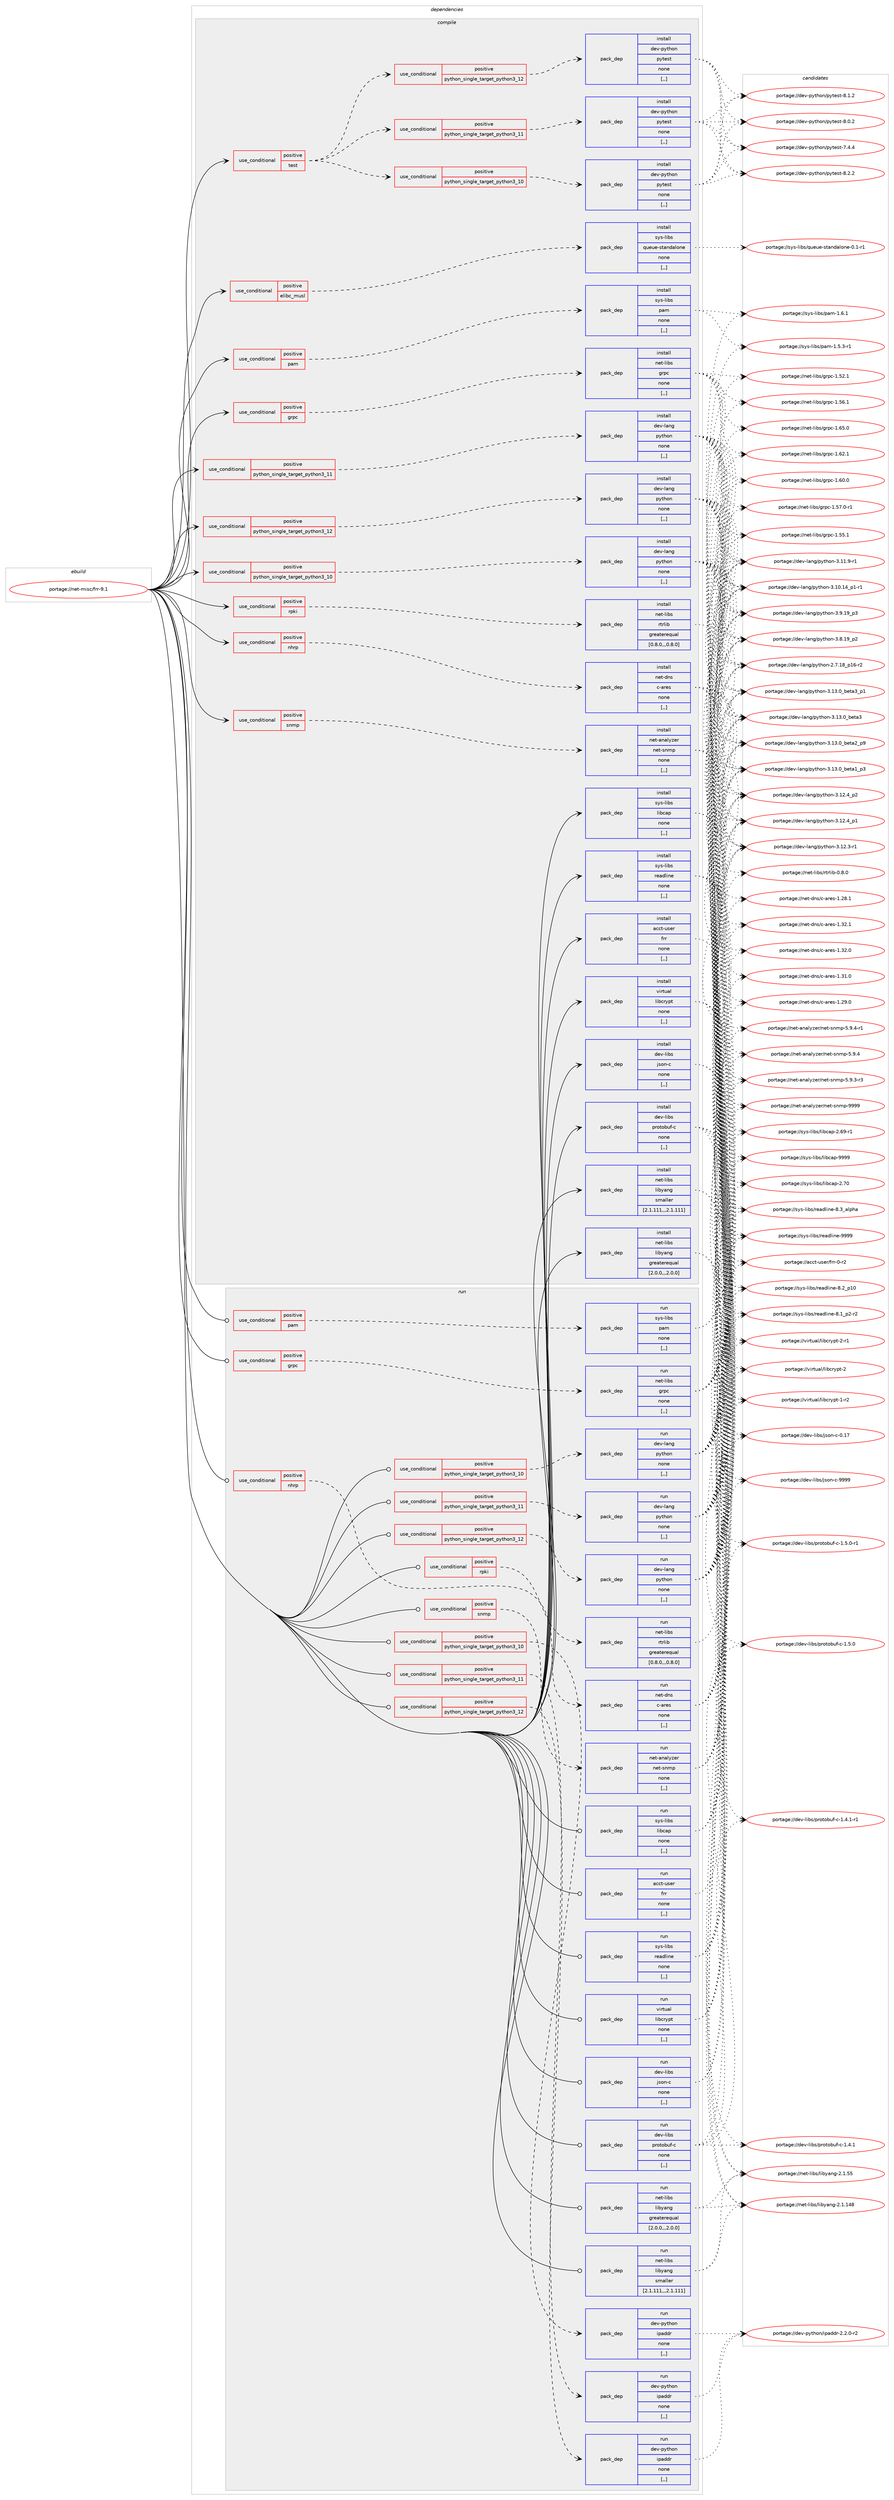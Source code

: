digraph prolog {

# *************
# Graph options
# *************

newrank=true;
concentrate=true;
compound=true;
graph [rankdir=LR,fontname=Helvetica,fontsize=10,ranksep=1.5];#, ranksep=2.5, nodesep=0.2];
edge  [arrowhead=vee];
node  [fontname=Helvetica,fontsize=10];

# **********
# The ebuild
# **********

subgraph cluster_leftcol {
color=gray;
rank=same;
label=<<i>ebuild</i>>;
id [label="portage://net-misc/frr-9.1", color=red, width=4, href="../net-misc/frr-9.1.svg"];
}

# ****************
# The dependencies
# ****************

subgraph cluster_midcol {
color=gray;
label=<<i>dependencies</i>>;
subgraph cluster_compile {
fillcolor="#eeeeee";
style=filled;
label=<<i>compile</i>>;
subgraph cond96896 {
dependency367719 [label=<<TABLE BORDER="0" CELLBORDER="1" CELLSPACING="0" CELLPADDING="4"><TR><TD ROWSPAN="3" CELLPADDING="10">use_conditional</TD></TR><TR><TD>positive</TD></TR><TR><TD>elibc_musl</TD></TR></TABLE>>, shape=none, color=red];
subgraph pack268158 {
dependency367720 [label=<<TABLE BORDER="0" CELLBORDER="1" CELLSPACING="0" CELLPADDING="4" WIDTH="220"><TR><TD ROWSPAN="6" CELLPADDING="30">pack_dep</TD></TR><TR><TD WIDTH="110">install</TD></TR><TR><TD>sys-libs</TD></TR><TR><TD>queue-standalone</TD></TR><TR><TD>none</TD></TR><TR><TD>[,,]</TD></TR></TABLE>>, shape=none, color=blue];
}
dependency367719:e -> dependency367720:w [weight=20,style="dashed",arrowhead="vee"];
}
id:e -> dependency367719:w [weight=20,style="solid",arrowhead="vee"];
subgraph cond96897 {
dependency367721 [label=<<TABLE BORDER="0" CELLBORDER="1" CELLSPACING="0" CELLPADDING="4"><TR><TD ROWSPAN="3" CELLPADDING="10">use_conditional</TD></TR><TR><TD>positive</TD></TR><TR><TD>grpc</TD></TR></TABLE>>, shape=none, color=red];
subgraph pack268159 {
dependency367722 [label=<<TABLE BORDER="0" CELLBORDER="1" CELLSPACING="0" CELLPADDING="4" WIDTH="220"><TR><TD ROWSPAN="6" CELLPADDING="30">pack_dep</TD></TR><TR><TD WIDTH="110">install</TD></TR><TR><TD>net-libs</TD></TR><TR><TD>grpc</TD></TR><TR><TD>none</TD></TR><TR><TD>[,,]</TD></TR></TABLE>>, shape=none, color=blue];
}
dependency367721:e -> dependency367722:w [weight=20,style="dashed",arrowhead="vee"];
}
id:e -> dependency367721:w [weight=20,style="solid",arrowhead="vee"];
subgraph cond96898 {
dependency367723 [label=<<TABLE BORDER="0" CELLBORDER="1" CELLSPACING="0" CELLPADDING="4"><TR><TD ROWSPAN="3" CELLPADDING="10">use_conditional</TD></TR><TR><TD>positive</TD></TR><TR><TD>nhrp</TD></TR></TABLE>>, shape=none, color=red];
subgraph pack268160 {
dependency367724 [label=<<TABLE BORDER="0" CELLBORDER="1" CELLSPACING="0" CELLPADDING="4" WIDTH="220"><TR><TD ROWSPAN="6" CELLPADDING="30">pack_dep</TD></TR><TR><TD WIDTH="110">install</TD></TR><TR><TD>net-dns</TD></TR><TR><TD>c-ares</TD></TR><TR><TD>none</TD></TR><TR><TD>[,,]</TD></TR></TABLE>>, shape=none, color=blue];
}
dependency367723:e -> dependency367724:w [weight=20,style="dashed",arrowhead="vee"];
}
id:e -> dependency367723:w [weight=20,style="solid",arrowhead="vee"];
subgraph cond96899 {
dependency367725 [label=<<TABLE BORDER="0" CELLBORDER="1" CELLSPACING="0" CELLPADDING="4"><TR><TD ROWSPAN="3" CELLPADDING="10">use_conditional</TD></TR><TR><TD>positive</TD></TR><TR><TD>pam</TD></TR></TABLE>>, shape=none, color=red];
subgraph pack268161 {
dependency367726 [label=<<TABLE BORDER="0" CELLBORDER="1" CELLSPACING="0" CELLPADDING="4" WIDTH="220"><TR><TD ROWSPAN="6" CELLPADDING="30">pack_dep</TD></TR><TR><TD WIDTH="110">install</TD></TR><TR><TD>sys-libs</TD></TR><TR><TD>pam</TD></TR><TR><TD>none</TD></TR><TR><TD>[,,]</TD></TR></TABLE>>, shape=none, color=blue];
}
dependency367725:e -> dependency367726:w [weight=20,style="dashed",arrowhead="vee"];
}
id:e -> dependency367725:w [weight=20,style="solid",arrowhead="vee"];
subgraph cond96900 {
dependency367727 [label=<<TABLE BORDER="0" CELLBORDER="1" CELLSPACING="0" CELLPADDING="4"><TR><TD ROWSPAN="3" CELLPADDING="10">use_conditional</TD></TR><TR><TD>positive</TD></TR><TR><TD>python_single_target_python3_10</TD></TR></TABLE>>, shape=none, color=red];
subgraph pack268162 {
dependency367728 [label=<<TABLE BORDER="0" CELLBORDER="1" CELLSPACING="0" CELLPADDING="4" WIDTH="220"><TR><TD ROWSPAN="6" CELLPADDING="30">pack_dep</TD></TR><TR><TD WIDTH="110">install</TD></TR><TR><TD>dev-lang</TD></TR><TR><TD>python</TD></TR><TR><TD>none</TD></TR><TR><TD>[,,]</TD></TR></TABLE>>, shape=none, color=blue];
}
dependency367727:e -> dependency367728:w [weight=20,style="dashed",arrowhead="vee"];
}
id:e -> dependency367727:w [weight=20,style="solid",arrowhead="vee"];
subgraph cond96901 {
dependency367729 [label=<<TABLE BORDER="0" CELLBORDER="1" CELLSPACING="0" CELLPADDING="4"><TR><TD ROWSPAN="3" CELLPADDING="10">use_conditional</TD></TR><TR><TD>positive</TD></TR><TR><TD>python_single_target_python3_11</TD></TR></TABLE>>, shape=none, color=red];
subgraph pack268163 {
dependency367730 [label=<<TABLE BORDER="0" CELLBORDER="1" CELLSPACING="0" CELLPADDING="4" WIDTH="220"><TR><TD ROWSPAN="6" CELLPADDING="30">pack_dep</TD></TR><TR><TD WIDTH="110">install</TD></TR><TR><TD>dev-lang</TD></TR><TR><TD>python</TD></TR><TR><TD>none</TD></TR><TR><TD>[,,]</TD></TR></TABLE>>, shape=none, color=blue];
}
dependency367729:e -> dependency367730:w [weight=20,style="dashed",arrowhead="vee"];
}
id:e -> dependency367729:w [weight=20,style="solid",arrowhead="vee"];
subgraph cond96902 {
dependency367731 [label=<<TABLE BORDER="0" CELLBORDER="1" CELLSPACING="0" CELLPADDING="4"><TR><TD ROWSPAN="3" CELLPADDING="10">use_conditional</TD></TR><TR><TD>positive</TD></TR><TR><TD>python_single_target_python3_12</TD></TR></TABLE>>, shape=none, color=red];
subgraph pack268164 {
dependency367732 [label=<<TABLE BORDER="0" CELLBORDER="1" CELLSPACING="0" CELLPADDING="4" WIDTH="220"><TR><TD ROWSPAN="6" CELLPADDING="30">pack_dep</TD></TR><TR><TD WIDTH="110">install</TD></TR><TR><TD>dev-lang</TD></TR><TR><TD>python</TD></TR><TR><TD>none</TD></TR><TR><TD>[,,]</TD></TR></TABLE>>, shape=none, color=blue];
}
dependency367731:e -> dependency367732:w [weight=20,style="dashed",arrowhead="vee"];
}
id:e -> dependency367731:w [weight=20,style="solid",arrowhead="vee"];
subgraph cond96903 {
dependency367733 [label=<<TABLE BORDER="0" CELLBORDER="1" CELLSPACING="0" CELLPADDING="4"><TR><TD ROWSPAN="3" CELLPADDING="10">use_conditional</TD></TR><TR><TD>positive</TD></TR><TR><TD>rpki</TD></TR></TABLE>>, shape=none, color=red];
subgraph pack268165 {
dependency367734 [label=<<TABLE BORDER="0" CELLBORDER="1" CELLSPACING="0" CELLPADDING="4" WIDTH="220"><TR><TD ROWSPAN="6" CELLPADDING="30">pack_dep</TD></TR><TR><TD WIDTH="110">install</TD></TR><TR><TD>net-libs</TD></TR><TR><TD>rtrlib</TD></TR><TR><TD>greaterequal</TD></TR><TR><TD>[0.8.0,,,0.8.0]</TD></TR></TABLE>>, shape=none, color=blue];
}
dependency367733:e -> dependency367734:w [weight=20,style="dashed",arrowhead="vee"];
}
id:e -> dependency367733:w [weight=20,style="solid",arrowhead="vee"];
subgraph cond96904 {
dependency367735 [label=<<TABLE BORDER="0" CELLBORDER="1" CELLSPACING="0" CELLPADDING="4"><TR><TD ROWSPAN="3" CELLPADDING="10">use_conditional</TD></TR><TR><TD>positive</TD></TR><TR><TD>snmp</TD></TR></TABLE>>, shape=none, color=red];
subgraph pack268166 {
dependency367736 [label=<<TABLE BORDER="0" CELLBORDER="1" CELLSPACING="0" CELLPADDING="4" WIDTH="220"><TR><TD ROWSPAN="6" CELLPADDING="30">pack_dep</TD></TR><TR><TD WIDTH="110">install</TD></TR><TR><TD>net-analyzer</TD></TR><TR><TD>net-snmp</TD></TR><TR><TD>none</TD></TR><TR><TD>[,,]</TD></TR></TABLE>>, shape=none, color=blue];
}
dependency367735:e -> dependency367736:w [weight=20,style="dashed",arrowhead="vee"];
}
id:e -> dependency367735:w [weight=20,style="solid",arrowhead="vee"];
subgraph cond96905 {
dependency367737 [label=<<TABLE BORDER="0" CELLBORDER="1" CELLSPACING="0" CELLPADDING="4"><TR><TD ROWSPAN="3" CELLPADDING="10">use_conditional</TD></TR><TR><TD>positive</TD></TR><TR><TD>test</TD></TR></TABLE>>, shape=none, color=red];
subgraph cond96906 {
dependency367738 [label=<<TABLE BORDER="0" CELLBORDER="1" CELLSPACING="0" CELLPADDING="4"><TR><TD ROWSPAN="3" CELLPADDING="10">use_conditional</TD></TR><TR><TD>positive</TD></TR><TR><TD>python_single_target_python3_10</TD></TR></TABLE>>, shape=none, color=red];
subgraph pack268167 {
dependency367739 [label=<<TABLE BORDER="0" CELLBORDER="1" CELLSPACING="0" CELLPADDING="4" WIDTH="220"><TR><TD ROWSPAN="6" CELLPADDING="30">pack_dep</TD></TR><TR><TD WIDTH="110">install</TD></TR><TR><TD>dev-python</TD></TR><TR><TD>pytest</TD></TR><TR><TD>none</TD></TR><TR><TD>[,,]</TD></TR></TABLE>>, shape=none, color=blue];
}
dependency367738:e -> dependency367739:w [weight=20,style="dashed",arrowhead="vee"];
}
dependency367737:e -> dependency367738:w [weight=20,style="dashed",arrowhead="vee"];
subgraph cond96907 {
dependency367740 [label=<<TABLE BORDER="0" CELLBORDER="1" CELLSPACING="0" CELLPADDING="4"><TR><TD ROWSPAN="3" CELLPADDING="10">use_conditional</TD></TR><TR><TD>positive</TD></TR><TR><TD>python_single_target_python3_11</TD></TR></TABLE>>, shape=none, color=red];
subgraph pack268168 {
dependency367741 [label=<<TABLE BORDER="0" CELLBORDER="1" CELLSPACING="0" CELLPADDING="4" WIDTH="220"><TR><TD ROWSPAN="6" CELLPADDING="30">pack_dep</TD></TR><TR><TD WIDTH="110">install</TD></TR><TR><TD>dev-python</TD></TR><TR><TD>pytest</TD></TR><TR><TD>none</TD></TR><TR><TD>[,,]</TD></TR></TABLE>>, shape=none, color=blue];
}
dependency367740:e -> dependency367741:w [weight=20,style="dashed",arrowhead="vee"];
}
dependency367737:e -> dependency367740:w [weight=20,style="dashed",arrowhead="vee"];
subgraph cond96908 {
dependency367742 [label=<<TABLE BORDER="0" CELLBORDER="1" CELLSPACING="0" CELLPADDING="4"><TR><TD ROWSPAN="3" CELLPADDING="10">use_conditional</TD></TR><TR><TD>positive</TD></TR><TR><TD>python_single_target_python3_12</TD></TR></TABLE>>, shape=none, color=red];
subgraph pack268169 {
dependency367743 [label=<<TABLE BORDER="0" CELLBORDER="1" CELLSPACING="0" CELLPADDING="4" WIDTH="220"><TR><TD ROWSPAN="6" CELLPADDING="30">pack_dep</TD></TR><TR><TD WIDTH="110">install</TD></TR><TR><TD>dev-python</TD></TR><TR><TD>pytest</TD></TR><TR><TD>none</TD></TR><TR><TD>[,,]</TD></TR></TABLE>>, shape=none, color=blue];
}
dependency367742:e -> dependency367743:w [weight=20,style="dashed",arrowhead="vee"];
}
dependency367737:e -> dependency367742:w [weight=20,style="dashed",arrowhead="vee"];
}
id:e -> dependency367737:w [weight=20,style="solid",arrowhead="vee"];
subgraph pack268170 {
dependency367744 [label=<<TABLE BORDER="0" CELLBORDER="1" CELLSPACING="0" CELLPADDING="4" WIDTH="220"><TR><TD ROWSPAN="6" CELLPADDING="30">pack_dep</TD></TR><TR><TD WIDTH="110">install</TD></TR><TR><TD>acct-user</TD></TR><TR><TD>frr</TD></TR><TR><TD>none</TD></TR><TR><TD>[,,]</TD></TR></TABLE>>, shape=none, color=blue];
}
id:e -> dependency367744:w [weight=20,style="solid",arrowhead="vee"];
subgraph pack268171 {
dependency367745 [label=<<TABLE BORDER="0" CELLBORDER="1" CELLSPACING="0" CELLPADDING="4" WIDTH="220"><TR><TD ROWSPAN="6" CELLPADDING="30">pack_dep</TD></TR><TR><TD WIDTH="110">install</TD></TR><TR><TD>dev-libs</TD></TR><TR><TD>json-c</TD></TR><TR><TD>none</TD></TR><TR><TD>[,,]</TD></TR></TABLE>>, shape=none, color=blue];
}
id:e -> dependency367745:w [weight=20,style="solid",arrowhead="vee"];
subgraph pack268172 {
dependency367746 [label=<<TABLE BORDER="0" CELLBORDER="1" CELLSPACING="0" CELLPADDING="4" WIDTH="220"><TR><TD ROWSPAN="6" CELLPADDING="30">pack_dep</TD></TR><TR><TD WIDTH="110">install</TD></TR><TR><TD>dev-libs</TD></TR><TR><TD>protobuf-c</TD></TR><TR><TD>none</TD></TR><TR><TD>[,,]</TD></TR></TABLE>>, shape=none, color=blue];
}
id:e -> dependency367746:w [weight=20,style="solid",arrowhead="vee"];
subgraph pack268173 {
dependency367747 [label=<<TABLE BORDER="0" CELLBORDER="1" CELLSPACING="0" CELLPADDING="4" WIDTH="220"><TR><TD ROWSPAN="6" CELLPADDING="30">pack_dep</TD></TR><TR><TD WIDTH="110">install</TD></TR><TR><TD>net-libs</TD></TR><TR><TD>libyang</TD></TR><TR><TD>greaterequal</TD></TR><TR><TD>[2.0.0,,,2.0.0]</TD></TR></TABLE>>, shape=none, color=blue];
}
id:e -> dependency367747:w [weight=20,style="solid",arrowhead="vee"];
subgraph pack268174 {
dependency367748 [label=<<TABLE BORDER="0" CELLBORDER="1" CELLSPACING="0" CELLPADDING="4" WIDTH="220"><TR><TD ROWSPAN="6" CELLPADDING="30">pack_dep</TD></TR><TR><TD WIDTH="110">install</TD></TR><TR><TD>net-libs</TD></TR><TR><TD>libyang</TD></TR><TR><TD>smaller</TD></TR><TR><TD>[2.1.111,,,2.1.111]</TD></TR></TABLE>>, shape=none, color=blue];
}
id:e -> dependency367748:w [weight=20,style="solid",arrowhead="vee"];
subgraph pack268175 {
dependency367749 [label=<<TABLE BORDER="0" CELLBORDER="1" CELLSPACING="0" CELLPADDING="4" WIDTH="220"><TR><TD ROWSPAN="6" CELLPADDING="30">pack_dep</TD></TR><TR><TD WIDTH="110">install</TD></TR><TR><TD>sys-libs</TD></TR><TR><TD>libcap</TD></TR><TR><TD>none</TD></TR><TR><TD>[,,]</TD></TR></TABLE>>, shape=none, color=blue];
}
id:e -> dependency367749:w [weight=20,style="solid",arrowhead="vee"];
subgraph pack268176 {
dependency367750 [label=<<TABLE BORDER="0" CELLBORDER="1" CELLSPACING="0" CELLPADDING="4" WIDTH="220"><TR><TD ROWSPAN="6" CELLPADDING="30">pack_dep</TD></TR><TR><TD WIDTH="110">install</TD></TR><TR><TD>sys-libs</TD></TR><TR><TD>readline</TD></TR><TR><TD>none</TD></TR><TR><TD>[,,]</TD></TR></TABLE>>, shape=none, color=blue];
}
id:e -> dependency367750:w [weight=20,style="solid",arrowhead="vee"];
subgraph pack268177 {
dependency367751 [label=<<TABLE BORDER="0" CELLBORDER="1" CELLSPACING="0" CELLPADDING="4" WIDTH="220"><TR><TD ROWSPAN="6" CELLPADDING="30">pack_dep</TD></TR><TR><TD WIDTH="110">install</TD></TR><TR><TD>virtual</TD></TR><TR><TD>libcrypt</TD></TR><TR><TD>none</TD></TR><TR><TD>[,,]</TD></TR></TABLE>>, shape=none, color=blue];
}
id:e -> dependency367751:w [weight=20,style="solid",arrowhead="vee"];
}
subgraph cluster_compileandrun {
fillcolor="#eeeeee";
style=filled;
label=<<i>compile and run</i>>;
}
subgraph cluster_run {
fillcolor="#eeeeee";
style=filled;
label=<<i>run</i>>;
subgraph cond96909 {
dependency367752 [label=<<TABLE BORDER="0" CELLBORDER="1" CELLSPACING="0" CELLPADDING="4"><TR><TD ROWSPAN="3" CELLPADDING="10">use_conditional</TD></TR><TR><TD>positive</TD></TR><TR><TD>grpc</TD></TR></TABLE>>, shape=none, color=red];
subgraph pack268178 {
dependency367753 [label=<<TABLE BORDER="0" CELLBORDER="1" CELLSPACING="0" CELLPADDING="4" WIDTH="220"><TR><TD ROWSPAN="6" CELLPADDING="30">pack_dep</TD></TR><TR><TD WIDTH="110">run</TD></TR><TR><TD>net-libs</TD></TR><TR><TD>grpc</TD></TR><TR><TD>none</TD></TR><TR><TD>[,,]</TD></TR></TABLE>>, shape=none, color=blue];
}
dependency367752:e -> dependency367753:w [weight=20,style="dashed",arrowhead="vee"];
}
id:e -> dependency367752:w [weight=20,style="solid",arrowhead="odot"];
subgraph cond96910 {
dependency367754 [label=<<TABLE BORDER="0" CELLBORDER="1" CELLSPACING="0" CELLPADDING="4"><TR><TD ROWSPAN="3" CELLPADDING="10">use_conditional</TD></TR><TR><TD>positive</TD></TR><TR><TD>nhrp</TD></TR></TABLE>>, shape=none, color=red];
subgraph pack268179 {
dependency367755 [label=<<TABLE BORDER="0" CELLBORDER="1" CELLSPACING="0" CELLPADDING="4" WIDTH="220"><TR><TD ROWSPAN="6" CELLPADDING="30">pack_dep</TD></TR><TR><TD WIDTH="110">run</TD></TR><TR><TD>net-dns</TD></TR><TR><TD>c-ares</TD></TR><TR><TD>none</TD></TR><TR><TD>[,,]</TD></TR></TABLE>>, shape=none, color=blue];
}
dependency367754:e -> dependency367755:w [weight=20,style="dashed",arrowhead="vee"];
}
id:e -> dependency367754:w [weight=20,style="solid",arrowhead="odot"];
subgraph cond96911 {
dependency367756 [label=<<TABLE BORDER="0" CELLBORDER="1" CELLSPACING="0" CELLPADDING="4"><TR><TD ROWSPAN="3" CELLPADDING="10">use_conditional</TD></TR><TR><TD>positive</TD></TR><TR><TD>pam</TD></TR></TABLE>>, shape=none, color=red];
subgraph pack268180 {
dependency367757 [label=<<TABLE BORDER="0" CELLBORDER="1" CELLSPACING="0" CELLPADDING="4" WIDTH="220"><TR><TD ROWSPAN="6" CELLPADDING="30">pack_dep</TD></TR><TR><TD WIDTH="110">run</TD></TR><TR><TD>sys-libs</TD></TR><TR><TD>pam</TD></TR><TR><TD>none</TD></TR><TR><TD>[,,]</TD></TR></TABLE>>, shape=none, color=blue];
}
dependency367756:e -> dependency367757:w [weight=20,style="dashed",arrowhead="vee"];
}
id:e -> dependency367756:w [weight=20,style="solid",arrowhead="odot"];
subgraph cond96912 {
dependency367758 [label=<<TABLE BORDER="0" CELLBORDER="1" CELLSPACING="0" CELLPADDING="4"><TR><TD ROWSPAN="3" CELLPADDING="10">use_conditional</TD></TR><TR><TD>positive</TD></TR><TR><TD>python_single_target_python3_10</TD></TR></TABLE>>, shape=none, color=red];
subgraph pack268181 {
dependency367759 [label=<<TABLE BORDER="0" CELLBORDER="1" CELLSPACING="0" CELLPADDING="4" WIDTH="220"><TR><TD ROWSPAN="6" CELLPADDING="30">pack_dep</TD></TR><TR><TD WIDTH="110">run</TD></TR><TR><TD>dev-lang</TD></TR><TR><TD>python</TD></TR><TR><TD>none</TD></TR><TR><TD>[,,]</TD></TR></TABLE>>, shape=none, color=blue];
}
dependency367758:e -> dependency367759:w [weight=20,style="dashed",arrowhead="vee"];
}
id:e -> dependency367758:w [weight=20,style="solid",arrowhead="odot"];
subgraph cond96913 {
dependency367760 [label=<<TABLE BORDER="0" CELLBORDER="1" CELLSPACING="0" CELLPADDING="4"><TR><TD ROWSPAN="3" CELLPADDING="10">use_conditional</TD></TR><TR><TD>positive</TD></TR><TR><TD>python_single_target_python3_10</TD></TR></TABLE>>, shape=none, color=red];
subgraph pack268182 {
dependency367761 [label=<<TABLE BORDER="0" CELLBORDER="1" CELLSPACING="0" CELLPADDING="4" WIDTH="220"><TR><TD ROWSPAN="6" CELLPADDING="30">pack_dep</TD></TR><TR><TD WIDTH="110">run</TD></TR><TR><TD>dev-python</TD></TR><TR><TD>ipaddr</TD></TR><TR><TD>none</TD></TR><TR><TD>[,,]</TD></TR></TABLE>>, shape=none, color=blue];
}
dependency367760:e -> dependency367761:w [weight=20,style="dashed",arrowhead="vee"];
}
id:e -> dependency367760:w [weight=20,style="solid",arrowhead="odot"];
subgraph cond96914 {
dependency367762 [label=<<TABLE BORDER="0" CELLBORDER="1" CELLSPACING="0" CELLPADDING="4"><TR><TD ROWSPAN="3" CELLPADDING="10">use_conditional</TD></TR><TR><TD>positive</TD></TR><TR><TD>python_single_target_python3_11</TD></TR></TABLE>>, shape=none, color=red];
subgraph pack268183 {
dependency367763 [label=<<TABLE BORDER="0" CELLBORDER="1" CELLSPACING="0" CELLPADDING="4" WIDTH="220"><TR><TD ROWSPAN="6" CELLPADDING="30">pack_dep</TD></TR><TR><TD WIDTH="110">run</TD></TR><TR><TD>dev-lang</TD></TR><TR><TD>python</TD></TR><TR><TD>none</TD></TR><TR><TD>[,,]</TD></TR></TABLE>>, shape=none, color=blue];
}
dependency367762:e -> dependency367763:w [weight=20,style="dashed",arrowhead="vee"];
}
id:e -> dependency367762:w [weight=20,style="solid",arrowhead="odot"];
subgraph cond96915 {
dependency367764 [label=<<TABLE BORDER="0" CELLBORDER="1" CELLSPACING="0" CELLPADDING="4"><TR><TD ROWSPAN="3" CELLPADDING="10">use_conditional</TD></TR><TR><TD>positive</TD></TR><TR><TD>python_single_target_python3_11</TD></TR></TABLE>>, shape=none, color=red];
subgraph pack268184 {
dependency367765 [label=<<TABLE BORDER="0" CELLBORDER="1" CELLSPACING="0" CELLPADDING="4" WIDTH="220"><TR><TD ROWSPAN="6" CELLPADDING="30">pack_dep</TD></TR><TR><TD WIDTH="110">run</TD></TR><TR><TD>dev-python</TD></TR><TR><TD>ipaddr</TD></TR><TR><TD>none</TD></TR><TR><TD>[,,]</TD></TR></TABLE>>, shape=none, color=blue];
}
dependency367764:e -> dependency367765:w [weight=20,style="dashed",arrowhead="vee"];
}
id:e -> dependency367764:w [weight=20,style="solid",arrowhead="odot"];
subgraph cond96916 {
dependency367766 [label=<<TABLE BORDER="0" CELLBORDER="1" CELLSPACING="0" CELLPADDING="4"><TR><TD ROWSPAN="3" CELLPADDING="10">use_conditional</TD></TR><TR><TD>positive</TD></TR><TR><TD>python_single_target_python3_12</TD></TR></TABLE>>, shape=none, color=red];
subgraph pack268185 {
dependency367767 [label=<<TABLE BORDER="0" CELLBORDER="1" CELLSPACING="0" CELLPADDING="4" WIDTH="220"><TR><TD ROWSPAN="6" CELLPADDING="30">pack_dep</TD></TR><TR><TD WIDTH="110">run</TD></TR><TR><TD>dev-lang</TD></TR><TR><TD>python</TD></TR><TR><TD>none</TD></TR><TR><TD>[,,]</TD></TR></TABLE>>, shape=none, color=blue];
}
dependency367766:e -> dependency367767:w [weight=20,style="dashed",arrowhead="vee"];
}
id:e -> dependency367766:w [weight=20,style="solid",arrowhead="odot"];
subgraph cond96917 {
dependency367768 [label=<<TABLE BORDER="0" CELLBORDER="1" CELLSPACING="0" CELLPADDING="4"><TR><TD ROWSPAN="3" CELLPADDING="10">use_conditional</TD></TR><TR><TD>positive</TD></TR><TR><TD>python_single_target_python3_12</TD></TR></TABLE>>, shape=none, color=red];
subgraph pack268186 {
dependency367769 [label=<<TABLE BORDER="0" CELLBORDER="1" CELLSPACING="0" CELLPADDING="4" WIDTH="220"><TR><TD ROWSPAN="6" CELLPADDING="30">pack_dep</TD></TR><TR><TD WIDTH="110">run</TD></TR><TR><TD>dev-python</TD></TR><TR><TD>ipaddr</TD></TR><TR><TD>none</TD></TR><TR><TD>[,,]</TD></TR></TABLE>>, shape=none, color=blue];
}
dependency367768:e -> dependency367769:w [weight=20,style="dashed",arrowhead="vee"];
}
id:e -> dependency367768:w [weight=20,style="solid",arrowhead="odot"];
subgraph cond96918 {
dependency367770 [label=<<TABLE BORDER="0" CELLBORDER="1" CELLSPACING="0" CELLPADDING="4"><TR><TD ROWSPAN="3" CELLPADDING="10">use_conditional</TD></TR><TR><TD>positive</TD></TR><TR><TD>rpki</TD></TR></TABLE>>, shape=none, color=red];
subgraph pack268187 {
dependency367771 [label=<<TABLE BORDER="0" CELLBORDER="1" CELLSPACING="0" CELLPADDING="4" WIDTH="220"><TR><TD ROWSPAN="6" CELLPADDING="30">pack_dep</TD></TR><TR><TD WIDTH="110">run</TD></TR><TR><TD>net-libs</TD></TR><TR><TD>rtrlib</TD></TR><TR><TD>greaterequal</TD></TR><TR><TD>[0.8.0,,,0.8.0]</TD></TR></TABLE>>, shape=none, color=blue];
}
dependency367770:e -> dependency367771:w [weight=20,style="dashed",arrowhead="vee"];
}
id:e -> dependency367770:w [weight=20,style="solid",arrowhead="odot"];
subgraph cond96919 {
dependency367772 [label=<<TABLE BORDER="0" CELLBORDER="1" CELLSPACING="0" CELLPADDING="4"><TR><TD ROWSPAN="3" CELLPADDING="10">use_conditional</TD></TR><TR><TD>positive</TD></TR><TR><TD>snmp</TD></TR></TABLE>>, shape=none, color=red];
subgraph pack268188 {
dependency367773 [label=<<TABLE BORDER="0" CELLBORDER="1" CELLSPACING="0" CELLPADDING="4" WIDTH="220"><TR><TD ROWSPAN="6" CELLPADDING="30">pack_dep</TD></TR><TR><TD WIDTH="110">run</TD></TR><TR><TD>net-analyzer</TD></TR><TR><TD>net-snmp</TD></TR><TR><TD>none</TD></TR><TR><TD>[,,]</TD></TR></TABLE>>, shape=none, color=blue];
}
dependency367772:e -> dependency367773:w [weight=20,style="dashed",arrowhead="vee"];
}
id:e -> dependency367772:w [weight=20,style="solid",arrowhead="odot"];
subgraph pack268189 {
dependency367774 [label=<<TABLE BORDER="0" CELLBORDER="1" CELLSPACING="0" CELLPADDING="4" WIDTH="220"><TR><TD ROWSPAN="6" CELLPADDING="30">pack_dep</TD></TR><TR><TD WIDTH="110">run</TD></TR><TR><TD>acct-user</TD></TR><TR><TD>frr</TD></TR><TR><TD>none</TD></TR><TR><TD>[,,]</TD></TR></TABLE>>, shape=none, color=blue];
}
id:e -> dependency367774:w [weight=20,style="solid",arrowhead="odot"];
subgraph pack268190 {
dependency367775 [label=<<TABLE BORDER="0" CELLBORDER="1" CELLSPACING="0" CELLPADDING="4" WIDTH="220"><TR><TD ROWSPAN="6" CELLPADDING="30">pack_dep</TD></TR><TR><TD WIDTH="110">run</TD></TR><TR><TD>dev-libs</TD></TR><TR><TD>json-c</TD></TR><TR><TD>none</TD></TR><TR><TD>[,,]</TD></TR></TABLE>>, shape=none, color=blue];
}
id:e -> dependency367775:w [weight=20,style="solid",arrowhead="odot"];
subgraph pack268191 {
dependency367776 [label=<<TABLE BORDER="0" CELLBORDER="1" CELLSPACING="0" CELLPADDING="4" WIDTH="220"><TR><TD ROWSPAN="6" CELLPADDING="30">pack_dep</TD></TR><TR><TD WIDTH="110">run</TD></TR><TR><TD>dev-libs</TD></TR><TR><TD>protobuf-c</TD></TR><TR><TD>none</TD></TR><TR><TD>[,,]</TD></TR></TABLE>>, shape=none, color=blue];
}
id:e -> dependency367776:w [weight=20,style="solid",arrowhead="odot"];
subgraph pack268192 {
dependency367777 [label=<<TABLE BORDER="0" CELLBORDER="1" CELLSPACING="0" CELLPADDING="4" WIDTH="220"><TR><TD ROWSPAN="6" CELLPADDING="30">pack_dep</TD></TR><TR><TD WIDTH="110">run</TD></TR><TR><TD>net-libs</TD></TR><TR><TD>libyang</TD></TR><TR><TD>greaterequal</TD></TR><TR><TD>[2.0.0,,,2.0.0]</TD></TR></TABLE>>, shape=none, color=blue];
}
id:e -> dependency367777:w [weight=20,style="solid",arrowhead="odot"];
subgraph pack268193 {
dependency367778 [label=<<TABLE BORDER="0" CELLBORDER="1" CELLSPACING="0" CELLPADDING="4" WIDTH="220"><TR><TD ROWSPAN="6" CELLPADDING="30">pack_dep</TD></TR><TR><TD WIDTH="110">run</TD></TR><TR><TD>net-libs</TD></TR><TR><TD>libyang</TD></TR><TR><TD>smaller</TD></TR><TR><TD>[2.1.111,,,2.1.111]</TD></TR></TABLE>>, shape=none, color=blue];
}
id:e -> dependency367778:w [weight=20,style="solid",arrowhead="odot"];
subgraph pack268194 {
dependency367779 [label=<<TABLE BORDER="0" CELLBORDER="1" CELLSPACING="0" CELLPADDING="4" WIDTH="220"><TR><TD ROWSPAN="6" CELLPADDING="30">pack_dep</TD></TR><TR><TD WIDTH="110">run</TD></TR><TR><TD>sys-libs</TD></TR><TR><TD>libcap</TD></TR><TR><TD>none</TD></TR><TR><TD>[,,]</TD></TR></TABLE>>, shape=none, color=blue];
}
id:e -> dependency367779:w [weight=20,style="solid",arrowhead="odot"];
subgraph pack268195 {
dependency367780 [label=<<TABLE BORDER="0" CELLBORDER="1" CELLSPACING="0" CELLPADDING="4" WIDTH="220"><TR><TD ROWSPAN="6" CELLPADDING="30">pack_dep</TD></TR><TR><TD WIDTH="110">run</TD></TR><TR><TD>sys-libs</TD></TR><TR><TD>readline</TD></TR><TR><TD>none</TD></TR><TR><TD>[,,]</TD></TR></TABLE>>, shape=none, color=blue];
}
id:e -> dependency367780:w [weight=20,style="solid",arrowhead="odot"];
subgraph pack268196 {
dependency367781 [label=<<TABLE BORDER="0" CELLBORDER="1" CELLSPACING="0" CELLPADDING="4" WIDTH="220"><TR><TD ROWSPAN="6" CELLPADDING="30">pack_dep</TD></TR><TR><TD WIDTH="110">run</TD></TR><TR><TD>virtual</TD></TR><TR><TD>libcrypt</TD></TR><TR><TD>none</TD></TR><TR><TD>[,,]</TD></TR></TABLE>>, shape=none, color=blue];
}
id:e -> dependency367781:w [weight=20,style="solid",arrowhead="odot"];
}
}

# **************
# The candidates
# **************

subgraph cluster_choices {
rank=same;
color=gray;
label=<<i>candidates</i>>;

subgraph choice268158 {
color=black;
nodesep=1;
choice115121115451081059811547113117101117101451151169711010097108111110101454846494511449 [label="portage://sys-libs/queue-standalone-0.1-r1", color=red, width=4,href="../sys-libs/queue-standalone-0.1-r1.svg"];
dependency367720:e -> choice115121115451081059811547113117101117101451151169711010097108111110101454846494511449:w [style=dotted,weight="100"];
}
subgraph choice268159 {
color=black;
nodesep=1;
choice1101011164510810598115471031141129945494654534648 [label="portage://net-libs/grpc-1.65.0", color=red, width=4,href="../net-libs/grpc-1.65.0.svg"];
choice1101011164510810598115471031141129945494654504649 [label="portage://net-libs/grpc-1.62.1", color=red, width=4,href="../net-libs/grpc-1.62.1.svg"];
choice1101011164510810598115471031141129945494654484648 [label="portage://net-libs/grpc-1.60.0", color=red, width=4,href="../net-libs/grpc-1.60.0.svg"];
choice11010111645108105981154710311411299454946535546484511449 [label="portage://net-libs/grpc-1.57.0-r1", color=red, width=4,href="../net-libs/grpc-1.57.0-r1.svg"];
choice1101011164510810598115471031141129945494653544649 [label="portage://net-libs/grpc-1.56.1", color=red, width=4,href="../net-libs/grpc-1.56.1.svg"];
choice1101011164510810598115471031141129945494653534649 [label="portage://net-libs/grpc-1.55.1", color=red, width=4,href="../net-libs/grpc-1.55.1.svg"];
choice1101011164510810598115471031141129945494653504649 [label="portage://net-libs/grpc-1.52.1", color=red, width=4,href="../net-libs/grpc-1.52.1.svg"];
dependency367722:e -> choice1101011164510810598115471031141129945494654534648:w [style=dotted,weight="100"];
dependency367722:e -> choice1101011164510810598115471031141129945494654504649:w [style=dotted,weight="100"];
dependency367722:e -> choice1101011164510810598115471031141129945494654484648:w [style=dotted,weight="100"];
dependency367722:e -> choice11010111645108105981154710311411299454946535546484511449:w [style=dotted,weight="100"];
dependency367722:e -> choice1101011164510810598115471031141129945494653544649:w [style=dotted,weight="100"];
dependency367722:e -> choice1101011164510810598115471031141129945494653534649:w [style=dotted,weight="100"];
dependency367722:e -> choice1101011164510810598115471031141129945494653504649:w [style=dotted,weight="100"];
}
subgraph choice268160 {
color=black;
nodesep=1;
choice110101116451001101154799459711410111545494651504649 [label="portage://net-dns/c-ares-1.32.1", color=red, width=4,href="../net-dns/c-ares-1.32.1.svg"];
choice110101116451001101154799459711410111545494651504648 [label="portage://net-dns/c-ares-1.32.0", color=red, width=4,href="../net-dns/c-ares-1.32.0.svg"];
choice110101116451001101154799459711410111545494651494648 [label="portage://net-dns/c-ares-1.31.0", color=red, width=4,href="../net-dns/c-ares-1.31.0.svg"];
choice110101116451001101154799459711410111545494650574648 [label="portage://net-dns/c-ares-1.29.0", color=red, width=4,href="../net-dns/c-ares-1.29.0.svg"];
choice110101116451001101154799459711410111545494650564649 [label="portage://net-dns/c-ares-1.28.1", color=red, width=4,href="../net-dns/c-ares-1.28.1.svg"];
dependency367724:e -> choice110101116451001101154799459711410111545494651504649:w [style=dotted,weight="100"];
dependency367724:e -> choice110101116451001101154799459711410111545494651504648:w [style=dotted,weight="100"];
dependency367724:e -> choice110101116451001101154799459711410111545494651494648:w [style=dotted,weight="100"];
dependency367724:e -> choice110101116451001101154799459711410111545494650574648:w [style=dotted,weight="100"];
dependency367724:e -> choice110101116451001101154799459711410111545494650564649:w [style=dotted,weight="100"];
}
subgraph choice268161 {
color=black;
nodesep=1;
choice11512111545108105981154711297109454946544649 [label="portage://sys-libs/pam-1.6.1", color=red, width=4,href="../sys-libs/pam-1.6.1.svg"];
choice115121115451081059811547112971094549465346514511449 [label="portage://sys-libs/pam-1.5.3-r1", color=red, width=4,href="../sys-libs/pam-1.5.3-r1.svg"];
dependency367726:e -> choice11512111545108105981154711297109454946544649:w [style=dotted,weight="100"];
dependency367726:e -> choice115121115451081059811547112971094549465346514511449:w [style=dotted,weight="100"];
}
subgraph choice268162 {
color=black;
nodesep=1;
choice10010111845108971101034711212111610411111045514649514648959810111697519511249 [label="portage://dev-lang/python-3.13.0_beta3_p1", color=red, width=4,href="../dev-lang/python-3.13.0_beta3_p1.svg"];
choice1001011184510897110103471121211161041111104551464951464895981011169751 [label="portage://dev-lang/python-3.13.0_beta3", color=red, width=4,href="../dev-lang/python-3.13.0_beta3.svg"];
choice10010111845108971101034711212111610411111045514649514648959810111697509511257 [label="portage://dev-lang/python-3.13.0_beta2_p9", color=red, width=4,href="../dev-lang/python-3.13.0_beta2_p9.svg"];
choice10010111845108971101034711212111610411111045514649514648959810111697499511251 [label="portage://dev-lang/python-3.13.0_beta1_p3", color=red, width=4,href="../dev-lang/python-3.13.0_beta1_p3.svg"];
choice100101118451089711010347112121116104111110455146495046529511250 [label="portage://dev-lang/python-3.12.4_p2", color=red, width=4,href="../dev-lang/python-3.12.4_p2.svg"];
choice100101118451089711010347112121116104111110455146495046529511249 [label="portage://dev-lang/python-3.12.4_p1", color=red, width=4,href="../dev-lang/python-3.12.4_p1.svg"];
choice100101118451089711010347112121116104111110455146495046514511449 [label="portage://dev-lang/python-3.12.3-r1", color=red, width=4,href="../dev-lang/python-3.12.3-r1.svg"];
choice100101118451089711010347112121116104111110455146494946574511449 [label="portage://dev-lang/python-3.11.9-r1", color=red, width=4,href="../dev-lang/python-3.11.9-r1.svg"];
choice100101118451089711010347112121116104111110455146494846495295112494511449 [label="portage://dev-lang/python-3.10.14_p1-r1", color=red, width=4,href="../dev-lang/python-3.10.14_p1-r1.svg"];
choice100101118451089711010347112121116104111110455146574649579511251 [label="portage://dev-lang/python-3.9.19_p3", color=red, width=4,href="../dev-lang/python-3.9.19_p3.svg"];
choice100101118451089711010347112121116104111110455146564649579511250 [label="portage://dev-lang/python-3.8.19_p2", color=red, width=4,href="../dev-lang/python-3.8.19_p2.svg"];
choice100101118451089711010347112121116104111110455046554649569511249544511450 [label="portage://dev-lang/python-2.7.18_p16-r2", color=red, width=4,href="../dev-lang/python-2.7.18_p16-r2.svg"];
dependency367728:e -> choice10010111845108971101034711212111610411111045514649514648959810111697519511249:w [style=dotted,weight="100"];
dependency367728:e -> choice1001011184510897110103471121211161041111104551464951464895981011169751:w [style=dotted,weight="100"];
dependency367728:e -> choice10010111845108971101034711212111610411111045514649514648959810111697509511257:w [style=dotted,weight="100"];
dependency367728:e -> choice10010111845108971101034711212111610411111045514649514648959810111697499511251:w [style=dotted,weight="100"];
dependency367728:e -> choice100101118451089711010347112121116104111110455146495046529511250:w [style=dotted,weight="100"];
dependency367728:e -> choice100101118451089711010347112121116104111110455146495046529511249:w [style=dotted,weight="100"];
dependency367728:e -> choice100101118451089711010347112121116104111110455146495046514511449:w [style=dotted,weight="100"];
dependency367728:e -> choice100101118451089711010347112121116104111110455146494946574511449:w [style=dotted,weight="100"];
dependency367728:e -> choice100101118451089711010347112121116104111110455146494846495295112494511449:w [style=dotted,weight="100"];
dependency367728:e -> choice100101118451089711010347112121116104111110455146574649579511251:w [style=dotted,weight="100"];
dependency367728:e -> choice100101118451089711010347112121116104111110455146564649579511250:w [style=dotted,weight="100"];
dependency367728:e -> choice100101118451089711010347112121116104111110455046554649569511249544511450:w [style=dotted,weight="100"];
}
subgraph choice268163 {
color=black;
nodesep=1;
choice10010111845108971101034711212111610411111045514649514648959810111697519511249 [label="portage://dev-lang/python-3.13.0_beta3_p1", color=red, width=4,href="../dev-lang/python-3.13.0_beta3_p1.svg"];
choice1001011184510897110103471121211161041111104551464951464895981011169751 [label="portage://dev-lang/python-3.13.0_beta3", color=red, width=4,href="../dev-lang/python-3.13.0_beta3.svg"];
choice10010111845108971101034711212111610411111045514649514648959810111697509511257 [label="portage://dev-lang/python-3.13.0_beta2_p9", color=red, width=4,href="../dev-lang/python-3.13.0_beta2_p9.svg"];
choice10010111845108971101034711212111610411111045514649514648959810111697499511251 [label="portage://dev-lang/python-3.13.0_beta1_p3", color=red, width=4,href="../dev-lang/python-3.13.0_beta1_p3.svg"];
choice100101118451089711010347112121116104111110455146495046529511250 [label="portage://dev-lang/python-3.12.4_p2", color=red, width=4,href="../dev-lang/python-3.12.4_p2.svg"];
choice100101118451089711010347112121116104111110455146495046529511249 [label="portage://dev-lang/python-3.12.4_p1", color=red, width=4,href="../dev-lang/python-3.12.4_p1.svg"];
choice100101118451089711010347112121116104111110455146495046514511449 [label="portage://dev-lang/python-3.12.3-r1", color=red, width=4,href="../dev-lang/python-3.12.3-r1.svg"];
choice100101118451089711010347112121116104111110455146494946574511449 [label="portage://dev-lang/python-3.11.9-r1", color=red, width=4,href="../dev-lang/python-3.11.9-r1.svg"];
choice100101118451089711010347112121116104111110455146494846495295112494511449 [label="portage://dev-lang/python-3.10.14_p1-r1", color=red, width=4,href="../dev-lang/python-3.10.14_p1-r1.svg"];
choice100101118451089711010347112121116104111110455146574649579511251 [label="portage://dev-lang/python-3.9.19_p3", color=red, width=4,href="../dev-lang/python-3.9.19_p3.svg"];
choice100101118451089711010347112121116104111110455146564649579511250 [label="portage://dev-lang/python-3.8.19_p2", color=red, width=4,href="../dev-lang/python-3.8.19_p2.svg"];
choice100101118451089711010347112121116104111110455046554649569511249544511450 [label="portage://dev-lang/python-2.7.18_p16-r2", color=red, width=4,href="../dev-lang/python-2.7.18_p16-r2.svg"];
dependency367730:e -> choice10010111845108971101034711212111610411111045514649514648959810111697519511249:w [style=dotted,weight="100"];
dependency367730:e -> choice1001011184510897110103471121211161041111104551464951464895981011169751:w [style=dotted,weight="100"];
dependency367730:e -> choice10010111845108971101034711212111610411111045514649514648959810111697509511257:w [style=dotted,weight="100"];
dependency367730:e -> choice10010111845108971101034711212111610411111045514649514648959810111697499511251:w [style=dotted,weight="100"];
dependency367730:e -> choice100101118451089711010347112121116104111110455146495046529511250:w [style=dotted,weight="100"];
dependency367730:e -> choice100101118451089711010347112121116104111110455146495046529511249:w [style=dotted,weight="100"];
dependency367730:e -> choice100101118451089711010347112121116104111110455146495046514511449:w [style=dotted,weight="100"];
dependency367730:e -> choice100101118451089711010347112121116104111110455146494946574511449:w [style=dotted,weight="100"];
dependency367730:e -> choice100101118451089711010347112121116104111110455146494846495295112494511449:w [style=dotted,weight="100"];
dependency367730:e -> choice100101118451089711010347112121116104111110455146574649579511251:w [style=dotted,weight="100"];
dependency367730:e -> choice100101118451089711010347112121116104111110455146564649579511250:w [style=dotted,weight="100"];
dependency367730:e -> choice100101118451089711010347112121116104111110455046554649569511249544511450:w [style=dotted,weight="100"];
}
subgraph choice268164 {
color=black;
nodesep=1;
choice10010111845108971101034711212111610411111045514649514648959810111697519511249 [label="portage://dev-lang/python-3.13.0_beta3_p1", color=red, width=4,href="../dev-lang/python-3.13.0_beta3_p1.svg"];
choice1001011184510897110103471121211161041111104551464951464895981011169751 [label="portage://dev-lang/python-3.13.0_beta3", color=red, width=4,href="../dev-lang/python-3.13.0_beta3.svg"];
choice10010111845108971101034711212111610411111045514649514648959810111697509511257 [label="portage://dev-lang/python-3.13.0_beta2_p9", color=red, width=4,href="../dev-lang/python-3.13.0_beta2_p9.svg"];
choice10010111845108971101034711212111610411111045514649514648959810111697499511251 [label="portage://dev-lang/python-3.13.0_beta1_p3", color=red, width=4,href="../dev-lang/python-3.13.0_beta1_p3.svg"];
choice100101118451089711010347112121116104111110455146495046529511250 [label="portage://dev-lang/python-3.12.4_p2", color=red, width=4,href="../dev-lang/python-3.12.4_p2.svg"];
choice100101118451089711010347112121116104111110455146495046529511249 [label="portage://dev-lang/python-3.12.4_p1", color=red, width=4,href="../dev-lang/python-3.12.4_p1.svg"];
choice100101118451089711010347112121116104111110455146495046514511449 [label="portage://dev-lang/python-3.12.3-r1", color=red, width=4,href="../dev-lang/python-3.12.3-r1.svg"];
choice100101118451089711010347112121116104111110455146494946574511449 [label="portage://dev-lang/python-3.11.9-r1", color=red, width=4,href="../dev-lang/python-3.11.9-r1.svg"];
choice100101118451089711010347112121116104111110455146494846495295112494511449 [label="portage://dev-lang/python-3.10.14_p1-r1", color=red, width=4,href="../dev-lang/python-3.10.14_p1-r1.svg"];
choice100101118451089711010347112121116104111110455146574649579511251 [label="portage://dev-lang/python-3.9.19_p3", color=red, width=4,href="../dev-lang/python-3.9.19_p3.svg"];
choice100101118451089711010347112121116104111110455146564649579511250 [label="portage://dev-lang/python-3.8.19_p2", color=red, width=4,href="../dev-lang/python-3.8.19_p2.svg"];
choice100101118451089711010347112121116104111110455046554649569511249544511450 [label="portage://dev-lang/python-2.7.18_p16-r2", color=red, width=4,href="../dev-lang/python-2.7.18_p16-r2.svg"];
dependency367732:e -> choice10010111845108971101034711212111610411111045514649514648959810111697519511249:w [style=dotted,weight="100"];
dependency367732:e -> choice1001011184510897110103471121211161041111104551464951464895981011169751:w [style=dotted,weight="100"];
dependency367732:e -> choice10010111845108971101034711212111610411111045514649514648959810111697509511257:w [style=dotted,weight="100"];
dependency367732:e -> choice10010111845108971101034711212111610411111045514649514648959810111697499511251:w [style=dotted,weight="100"];
dependency367732:e -> choice100101118451089711010347112121116104111110455146495046529511250:w [style=dotted,weight="100"];
dependency367732:e -> choice100101118451089711010347112121116104111110455146495046529511249:w [style=dotted,weight="100"];
dependency367732:e -> choice100101118451089711010347112121116104111110455146495046514511449:w [style=dotted,weight="100"];
dependency367732:e -> choice100101118451089711010347112121116104111110455146494946574511449:w [style=dotted,weight="100"];
dependency367732:e -> choice100101118451089711010347112121116104111110455146494846495295112494511449:w [style=dotted,weight="100"];
dependency367732:e -> choice100101118451089711010347112121116104111110455146574649579511251:w [style=dotted,weight="100"];
dependency367732:e -> choice100101118451089711010347112121116104111110455146564649579511250:w [style=dotted,weight="100"];
dependency367732:e -> choice100101118451089711010347112121116104111110455046554649569511249544511450:w [style=dotted,weight="100"];
}
subgraph choice268165 {
color=black;
nodesep=1;
choice11010111645108105981154711411611410810598454846564648 [label="portage://net-libs/rtrlib-0.8.0", color=red, width=4,href="../net-libs/rtrlib-0.8.0.svg"];
dependency367734:e -> choice11010111645108105981154711411611410810598454846564648:w [style=dotted,weight="100"];
}
subgraph choice268166 {
color=black;
nodesep=1;
choice11010111645971109710812112210111447110101116451151101091124557575757 [label="portage://net-analyzer/net-snmp-9999", color=red, width=4,href="../net-analyzer/net-snmp-9999.svg"];
choice11010111645971109710812112210111447110101116451151101091124553465746524511449 [label="portage://net-analyzer/net-snmp-5.9.4-r1", color=red, width=4,href="../net-analyzer/net-snmp-5.9.4-r1.svg"];
choice1101011164597110971081211221011144711010111645115110109112455346574652 [label="portage://net-analyzer/net-snmp-5.9.4", color=red, width=4,href="../net-analyzer/net-snmp-5.9.4.svg"];
choice11010111645971109710812112210111447110101116451151101091124553465746514511451 [label="portage://net-analyzer/net-snmp-5.9.3-r3", color=red, width=4,href="../net-analyzer/net-snmp-5.9.3-r3.svg"];
dependency367736:e -> choice11010111645971109710812112210111447110101116451151101091124557575757:w [style=dotted,weight="100"];
dependency367736:e -> choice11010111645971109710812112210111447110101116451151101091124553465746524511449:w [style=dotted,weight="100"];
dependency367736:e -> choice1101011164597110971081211221011144711010111645115110109112455346574652:w [style=dotted,weight="100"];
dependency367736:e -> choice11010111645971109710812112210111447110101116451151101091124553465746514511451:w [style=dotted,weight="100"];
}
subgraph choice268167 {
color=black;
nodesep=1;
choice1001011184511212111610411111047112121116101115116455646504650 [label="portage://dev-python/pytest-8.2.2", color=red, width=4,href="../dev-python/pytest-8.2.2.svg"];
choice1001011184511212111610411111047112121116101115116455646494650 [label="portage://dev-python/pytest-8.1.2", color=red, width=4,href="../dev-python/pytest-8.1.2.svg"];
choice1001011184511212111610411111047112121116101115116455646484650 [label="portage://dev-python/pytest-8.0.2", color=red, width=4,href="../dev-python/pytest-8.0.2.svg"];
choice1001011184511212111610411111047112121116101115116455546524652 [label="portage://dev-python/pytest-7.4.4", color=red, width=4,href="../dev-python/pytest-7.4.4.svg"];
dependency367739:e -> choice1001011184511212111610411111047112121116101115116455646504650:w [style=dotted,weight="100"];
dependency367739:e -> choice1001011184511212111610411111047112121116101115116455646494650:w [style=dotted,weight="100"];
dependency367739:e -> choice1001011184511212111610411111047112121116101115116455646484650:w [style=dotted,weight="100"];
dependency367739:e -> choice1001011184511212111610411111047112121116101115116455546524652:w [style=dotted,weight="100"];
}
subgraph choice268168 {
color=black;
nodesep=1;
choice1001011184511212111610411111047112121116101115116455646504650 [label="portage://dev-python/pytest-8.2.2", color=red, width=4,href="../dev-python/pytest-8.2.2.svg"];
choice1001011184511212111610411111047112121116101115116455646494650 [label="portage://dev-python/pytest-8.1.2", color=red, width=4,href="../dev-python/pytest-8.1.2.svg"];
choice1001011184511212111610411111047112121116101115116455646484650 [label="portage://dev-python/pytest-8.0.2", color=red, width=4,href="../dev-python/pytest-8.0.2.svg"];
choice1001011184511212111610411111047112121116101115116455546524652 [label="portage://dev-python/pytest-7.4.4", color=red, width=4,href="../dev-python/pytest-7.4.4.svg"];
dependency367741:e -> choice1001011184511212111610411111047112121116101115116455646504650:w [style=dotted,weight="100"];
dependency367741:e -> choice1001011184511212111610411111047112121116101115116455646494650:w [style=dotted,weight="100"];
dependency367741:e -> choice1001011184511212111610411111047112121116101115116455646484650:w [style=dotted,weight="100"];
dependency367741:e -> choice1001011184511212111610411111047112121116101115116455546524652:w [style=dotted,weight="100"];
}
subgraph choice268169 {
color=black;
nodesep=1;
choice1001011184511212111610411111047112121116101115116455646504650 [label="portage://dev-python/pytest-8.2.2", color=red, width=4,href="../dev-python/pytest-8.2.2.svg"];
choice1001011184511212111610411111047112121116101115116455646494650 [label="portage://dev-python/pytest-8.1.2", color=red, width=4,href="../dev-python/pytest-8.1.2.svg"];
choice1001011184511212111610411111047112121116101115116455646484650 [label="portage://dev-python/pytest-8.0.2", color=red, width=4,href="../dev-python/pytest-8.0.2.svg"];
choice1001011184511212111610411111047112121116101115116455546524652 [label="portage://dev-python/pytest-7.4.4", color=red, width=4,href="../dev-python/pytest-7.4.4.svg"];
dependency367743:e -> choice1001011184511212111610411111047112121116101115116455646504650:w [style=dotted,weight="100"];
dependency367743:e -> choice1001011184511212111610411111047112121116101115116455646494650:w [style=dotted,weight="100"];
dependency367743:e -> choice1001011184511212111610411111047112121116101115116455646484650:w [style=dotted,weight="100"];
dependency367743:e -> choice1001011184511212111610411111047112121116101115116455546524652:w [style=dotted,weight="100"];
}
subgraph choice268170 {
color=black;
nodesep=1;
choice979999116451171151011144710211411445484511450 [label="portage://acct-user/frr-0-r2", color=red, width=4,href="../acct-user/frr-0-r2.svg"];
dependency367744:e -> choice979999116451171151011144710211411445484511450:w [style=dotted,weight="100"];
}
subgraph choice268171 {
color=black;
nodesep=1;
choice10010111845108105981154710611511111045994557575757 [label="portage://dev-libs/json-c-9999", color=red, width=4,href="../dev-libs/json-c-9999.svg"];
choice10010111845108105981154710611511111045994548464955 [label="portage://dev-libs/json-c-0.17", color=red, width=4,href="../dev-libs/json-c-0.17.svg"];
dependency367745:e -> choice10010111845108105981154710611511111045994557575757:w [style=dotted,weight="100"];
dependency367745:e -> choice10010111845108105981154710611511111045994548464955:w [style=dotted,weight="100"];
}
subgraph choice268172 {
color=black;
nodesep=1;
choice1001011184510810598115471121141111161119811710245994549465346484511449 [label="portage://dev-libs/protobuf-c-1.5.0-r1", color=red, width=4,href="../dev-libs/protobuf-c-1.5.0-r1.svg"];
choice100101118451081059811547112114111116111981171024599454946534648 [label="portage://dev-libs/protobuf-c-1.5.0", color=red, width=4,href="../dev-libs/protobuf-c-1.5.0.svg"];
choice1001011184510810598115471121141111161119811710245994549465246494511449 [label="portage://dev-libs/protobuf-c-1.4.1-r1", color=red, width=4,href="../dev-libs/protobuf-c-1.4.1-r1.svg"];
choice100101118451081059811547112114111116111981171024599454946524649 [label="portage://dev-libs/protobuf-c-1.4.1", color=red, width=4,href="../dev-libs/protobuf-c-1.4.1.svg"];
dependency367746:e -> choice1001011184510810598115471121141111161119811710245994549465346484511449:w [style=dotted,weight="100"];
dependency367746:e -> choice100101118451081059811547112114111116111981171024599454946534648:w [style=dotted,weight="100"];
dependency367746:e -> choice1001011184510810598115471121141111161119811710245994549465246494511449:w [style=dotted,weight="100"];
dependency367746:e -> choice100101118451081059811547112114111116111981171024599454946524649:w [style=dotted,weight="100"];
}
subgraph choice268173 {
color=black;
nodesep=1;
choice11010111645108105981154710810598121971101034550464946495256 [label="portage://net-libs/libyang-2.1.148", color=red, width=4,href="../net-libs/libyang-2.1.148.svg"];
choice110101116451081059811547108105981219711010345504649465353 [label="portage://net-libs/libyang-2.1.55", color=red, width=4,href="../net-libs/libyang-2.1.55.svg"];
dependency367747:e -> choice11010111645108105981154710810598121971101034550464946495256:w [style=dotted,weight="100"];
dependency367747:e -> choice110101116451081059811547108105981219711010345504649465353:w [style=dotted,weight="100"];
}
subgraph choice268174 {
color=black;
nodesep=1;
choice11010111645108105981154710810598121971101034550464946495256 [label="portage://net-libs/libyang-2.1.148", color=red, width=4,href="../net-libs/libyang-2.1.148.svg"];
choice110101116451081059811547108105981219711010345504649465353 [label="portage://net-libs/libyang-2.1.55", color=red, width=4,href="../net-libs/libyang-2.1.55.svg"];
dependency367748:e -> choice11010111645108105981154710810598121971101034550464946495256:w [style=dotted,weight="100"];
dependency367748:e -> choice110101116451081059811547108105981219711010345504649465353:w [style=dotted,weight="100"];
}
subgraph choice268175 {
color=black;
nodesep=1;
choice1151211154510810598115471081059899971124557575757 [label="portage://sys-libs/libcap-9999", color=red, width=4,href="../sys-libs/libcap-9999.svg"];
choice1151211154510810598115471081059899971124550465548 [label="portage://sys-libs/libcap-2.70", color=red, width=4,href="../sys-libs/libcap-2.70.svg"];
choice11512111545108105981154710810598999711245504654574511449 [label="portage://sys-libs/libcap-2.69-r1", color=red, width=4,href="../sys-libs/libcap-2.69-r1.svg"];
dependency367749:e -> choice1151211154510810598115471081059899971124557575757:w [style=dotted,weight="100"];
dependency367749:e -> choice1151211154510810598115471081059899971124550465548:w [style=dotted,weight="100"];
dependency367749:e -> choice11512111545108105981154710810598999711245504654574511449:w [style=dotted,weight="100"];
}
subgraph choice268176 {
color=black;
nodesep=1;
choice115121115451081059811547114101971001081051101014557575757 [label="portage://sys-libs/readline-9999", color=red, width=4,href="../sys-libs/readline-9999.svg"];
choice1151211154510810598115471141019710010810511010145564651959710811210497 [label="portage://sys-libs/readline-8.3_alpha", color=red, width=4,href="../sys-libs/readline-8.3_alpha.svg"];
choice1151211154510810598115471141019710010810511010145564650951124948 [label="portage://sys-libs/readline-8.2_p10", color=red, width=4,href="../sys-libs/readline-8.2_p10.svg"];
choice115121115451081059811547114101971001081051101014556464995112504511450 [label="portage://sys-libs/readline-8.1_p2-r2", color=red, width=4,href="../sys-libs/readline-8.1_p2-r2.svg"];
dependency367750:e -> choice115121115451081059811547114101971001081051101014557575757:w [style=dotted,weight="100"];
dependency367750:e -> choice1151211154510810598115471141019710010810511010145564651959710811210497:w [style=dotted,weight="100"];
dependency367750:e -> choice1151211154510810598115471141019710010810511010145564650951124948:w [style=dotted,weight="100"];
dependency367750:e -> choice115121115451081059811547114101971001081051101014556464995112504511450:w [style=dotted,weight="100"];
}
subgraph choice268177 {
color=black;
nodesep=1;
choice1181051141161179710847108105989911412111211645504511449 [label="portage://virtual/libcrypt-2-r1", color=red, width=4,href="../virtual/libcrypt-2-r1.svg"];
choice118105114116117971084710810598991141211121164550 [label="portage://virtual/libcrypt-2", color=red, width=4,href="../virtual/libcrypt-2.svg"];
choice1181051141161179710847108105989911412111211645494511450 [label="portage://virtual/libcrypt-1-r2", color=red, width=4,href="../virtual/libcrypt-1-r2.svg"];
dependency367751:e -> choice1181051141161179710847108105989911412111211645504511449:w [style=dotted,weight="100"];
dependency367751:e -> choice118105114116117971084710810598991141211121164550:w [style=dotted,weight="100"];
dependency367751:e -> choice1181051141161179710847108105989911412111211645494511450:w [style=dotted,weight="100"];
}
subgraph choice268178 {
color=black;
nodesep=1;
choice1101011164510810598115471031141129945494654534648 [label="portage://net-libs/grpc-1.65.0", color=red, width=4,href="../net-libs/grpc-1.65.0.svg"];
choice1101011164510810598115471031141129945494654504649 [label="portage://net-libs/grpc-1.62.1", color=red, width=4,href="../net-libs/grpc-1.62.1.svg"];
choice1101011164510810598115471031141129945494654484648 [label="portage://net-libs/grpc-1.60.0", color=red, width=4,href="../net-libs/grpc-1.60.0.svg"];
choice11010111645108105981154710311411299454946535546484511449 [label="portage://net-libs/grpc-1.57.0-r1", color=red, width=4,href="../net-libs/grpc-1.57.0-r1.svg"];
choice1101011164510810598115471031141129945494653544649 [label="portage://net-libs/grpc-1.56.1", color=red, width=4,href="../net-libs/grpc-1.56.1.svg"];
choice1101011164510810598115471031141129945494653534649 [label="portage://net-libs/grpc-1.55.1", color=red, width=4,href="../net-libs/grpc-1.55.1.svg"];
choice1101011164510810598115471031141129945494653504649 [label="portage://net-libs/grpc-1.52.1", color=red, width=4,href="../net-libs/grpc-1.52.1.svg"];
dependency367753:e -> choice1101011164510810598115471031141129945494654534648:w [style=dotted,weight="100"];
dependency367753:e -> choice1101011164510810598115471031141129945494654504649:w [style=dotted,weight="100"];
dependency367753:e -> choice1101011164510810598115471031141129945494654484648:w [style=dotted,weight="100"];
dependency367753:e -> choice11010111645108105981154710311411299454946535546484511449:w [style=dotted,weight="100"];
dependency367753:e -> choice1101011164510810598115471031141129945494653544649:w [style=dotted,weight="100"];
dependency367753:e -> choice1101011164510810598115471031141129945494653534649:w [style=dotted,weight="100"];
dependency367753:e -> choice1101011164510810598115471031141129945494653504649:w [style=dotted,weight="100"];
}
subgraph choice268179 {
color=black;
nodesep=1;
choice110101116451001101154799459711410111545494651504649 [label="portage://net-dns/c-ares-1.32.1", color=red, width=4,href="../net-dns/c-ares-1.32.1.svg"];
choice110101116451001101154799459711410111545494651504648 [label="portage://net-dns/c-ares-1.32.0", color=red, width=4,href="../net-dns/c-ares-1.32.0.svg"];
choice110101116451001101154799459711410111545494651494648 [label="portage://net-dns/c-ares-1.31.0", color=red, width=4,href="../net-dns/c-ares-1.31.0.svg"];
choice110101116451001101154799459711410111545494650574648 [label="portage://net-dns/c-ares-1.29.0", color=red, width=4,href="../net-dns/c-ares-1.29.0.svg"];
choice110101116451001101154799459711410111545494650564649 [label="portage://net-dns/c-ares-1.28.1", color=red, width=4,href="../net-dns/c-ares-1.28.1.svg"];
dependency367755:e -> choice110101116451001101154799459711410111545494651504649:w [style=dotted,weight="100"];
dependency367755:e -> choice110101116451001101154799459711410111545494651504648:w [style=dotted,weight="100"];
dependency367755:e -> choice110101116451001101154799459711410111545494651494648:w [style=dotted,weight="100"];
dependency367755:e -> choice110101116451001101154799459711410111545494650574648:w [style=dotted,weight="100"];
dependency367755:e -> choice110101116451001101154799459711410111545494650564649:w [style=dotted,weight="100"];
}
subgraph choice268180 {
color=black;
nodesep=1;
choice11512111545108105981154711297109454946544649 [label="portage://sys-libs/pam-1.6.1", color=red, width=4,href="../sys-libs/pam-1.6.1.svg"];
choice115121115451081059811547112971094549465346514511449 [label="portage://sys-libs/pam-1.5.3-r1", color=red, width=4,href="../sys-libs/pam-1.5.3-r1.svg"];
dependency367757:e -> choice11512111545108105981154711297109454946544649:w [style=dotted,weight="100"];
dependency367757:e -> choice115121115451081059811547112971094549465346514511449:w [style=dotted,weight="100"];
}
subgraph choice268181 {
color=black;
nodesep=1;
choice10010111845108971101034711212111610411111045514649514648959810111697519511249 [label="portage://dev-lang/python-3.13.0_beta3_p1", color=red, width=4,href="../dev-lang/python-3.13.0_beta3_p1.svg"];
choice1001011184510897110103471121211161041111104551464951464895981011169751 [label="portage://dev-lang/python-3.13.0_beta3", color=red, width=4,href="../dev-lang/python-3.13.0_beta3.svg"];
choice10010111845108971101034711212111610411111045514649514648959810111697509511257 [label="portage://dev-lang/python-3.13.0_beta2_p9", color=red, width=4,href="../dev-lang/python-3.13.0_beta2_p9.svg"];
choice10010111845108971101034711212111610411111045514649514648959810111697499511251 [label="portage://dev-lang/python-3.13.0_beta1_p3", color=red, width=4,href="../dev-lang/python-3.13.0_beta1_p3.svg"];
choice100101118451089711010347112121116104111110455146495046529511250 [label="portage://dev-lang/python-3.12.4_p2", color=red, width=4,href="../dev-lang/python-3.12.4_p2.svg"];
choice100101118451089711010347112121116104111110455146495046529511249 [label="portage://dev-lang/python-3.12.4_p1", color=red, width=4,href="../dev-lang/python-3.12.4_p1.svg"];
choice100101118451089711010347112121116104111110455146495046514511449 [label="portage://dev-lang/python-3.12.3-r1", color=red, width=4,href="../dev-lang/python-3.12.3-r1.svg"];
choice100101118451089711010347112121116104111110455146494946574511449 [label="portage://dev-lang/python-3.11.9-r1", color=red, width=4,href="../dev-lang/python-3.11.9-r1.svg"];
choice100101118451089711010347112121116104111110455146494846495295112494511449 [label="portage://dev-lang/python-3.10.14_p1-r1", color=red, width=4,href="../dev-lang/python-3.10.14_p1-r1.svg"];
choice100101118451089711010347112121116104111110455146574649579511251 [label="portage://dev-lang/python-3.9.19_p3", color=red, width=4,href="../dev-lang/python-3.9.19_p3.svg"];
choice100101118451089711010347112121116104111110455146564649579511250 [label="portage://dev-lang/python-3.8.19_p2", color=red, width=4,href="../dev-lang/python-3.8.19_p2.svg"];
choice100101118451089711010347112121116104111110455046554649569511249544511450 [label="portage://dev-lang/python-2.7.18_p16-r2", color=red, width=4,href="../dev-lang/python-2.7.18_p16-r2.svg"];
dependency367759:e -> choice10010111845108971101034711212111610411111045514649514648959810111697519511249:w [style=dotted,weight="100"];
dependency367759:e -> choice1001011184510897110103471121211161041111104551464951464895981011169751:w [style=dotted,weight="100"];
dependency367759:e -> choice10010111845108971101034711212111610411111045514649514648959810111697509511257:w [style=dotted,weight="100"];
dependency367759:e -> choice10010111845108971101034711212111610411111045514649514648959810111697499511251:w [style=dotted,weight="100"];
dependency367759:e -> choice100101118451089711010347112121116104111110455146495046529511250:w [style=dotted,weight="100"];
dependency367759:e -> choice100101118451089711010347112121116104111110455146495046529511249:w [style=dotted,weight="100"];
dependency367759:e -> choice100101118451089711010347112121116104111110455146495046514511449:w [style=dotted,weight="100"];
dependency367759:e -> choice100101118451089711010347112121116104111110455146494946574511449:w [style=dotted,weight="100"];
dependency367759:e -> choice100101118451089711010347112121116104111110455146494846495295112494511449:w [style=dotted,weight="100"];
dependency367759:e -> choice100101118451089711010347112121116104111110455146574649579511251:w [style=dotted,weight="100"];
dependency367759:e -> choice100101118451089711010347112121116104111110455146564649579511250:w [style=dotted,weight="100"];
dependency367759:e -> choice100101118451089711010347112121116104111110455046554649569511249544511450:w [style=dotted,weight="100"];
}
subgraph choice268182 {
color=black;
nodesep=1;
choice1001011184511212111610411111047105112971001001144550465046484511450 [label="portage://dev-python/ipaddr-2.2.0-r2", color=red, width=4,href="../dev-python/ipaddr-2.2.0-r2.svg"];
dependency367761:e -> choice1001011184511212111610411111047105112971001001144550465046484511450:w [style=dotted,weight="100"];
}
subgraph choice268183 {
color=black;
nodesep=1;
choice10010111845108971101034711212111610411111045514649514648959810111697519511249 [label="portage://dev-lang/python-3.13.0_beta3_p1", color=red, width=4,href="../dev-lang/python-3.13.0_beta3_p1.svg"];
choice1001011184510897110103471121211161041111104551464951464895981011169751 [label="portage://dev-lang/python-3.13.0_beta3", color=red, width=4,href="../dev-lang/python-3.13.0_beta3.svg"];
choice10010111845108971101034711212111610411111045514649514648959810111697509511257 [label="portage://dev-lang/python-3.13.0_beta2_p9", color=red, width=4,href="../dev-lang/python-3.13.0_beta2_p9.svg"];
choice10010111845108971101034711212111610411111045514649514648959810111697499511251 [label="portage://dev-lang/python-3.13.0_beta1_p3", color=red, width=4,href="../dev-lang/python-3.13.0_beta1_p3.svg"];
choice100101118451089711010347112121116104111110455146495046529511250 [label="portage://dev-lang/python-3.12.4_p2", color=red, width=4,href="../dev-lang/python-3.12.4_p2.svg"];
choice100101118451089711010347112121116104111110455146495046529511249 [label="portage://dev-lang/python-3.12.4_p1", color=red, width=4,href="../dev-lang/python-3.12.4_p1.svg"];
choice100101118451089711010347112121116104111110455146495046514511449 [label="portage://dev-lang/python-3.12.3-r1", color=red, width=4,href="../dev-lang/python-3.12.3-r1.svg"];
choice100101118451089711010347112121116104111110455146494946574511449 [label="portage://dev-lang/python-3.11.9-r1", color=red, width=4,href="../dev-lang/python-3.11.9-r1.svg"];
choice100101118451089711010347112121116104111110455146494846495295112494511449 [label="portage://dev-lang/python-3.10.14_p1-r1", color=red, width=4,href="../dev-lang/python-3.10.14_p1-r1.svg"];
choice100101118451089711010347112121116104111110455146574649579511251 [label="portage://dev-lang/python-3.9.19_p3", color=red, width=4,href="../dev-lang/python-3.9.19_p3.svg"];
choice100101118451089711010347112121116104111110455146564649579511250 [label="portage://dev-lang/python-3.8.19_p2", color=red, width=4,href="../dev-lang/python-3.8.19_p2.svg"];
choice100101118451089711010347112121116104111110455046554649569511249544511450 [label="portage://dev-lang/python-2.7.18_p16-r2", color=red, width=4,href="../dev-lang/python-2.7.18_p16-r2.svg"];
dependency367763:e -> choice10010111845108971101034711212111610411111045514649514648959810111697519511249:w [style=dotted,weight="100"];
dependency367763:e -> choice1001011184510897110103471121211161041111104551464951464895981011169751:w [style=dotted,weight="100"];
dependency367763:e -> choice10010111845108971101034711212111610411111045514649514648959810111697509511257:w [style=dotted,weight="100"];
dependency367763:e -> choice10010111845108971101034711212111610411111045514649514648959810111697499511251:w [style=dotted,weight="100"];
dependency367763:e -> choice100101118451089711010347112121116104111110455146495046529511250:w [style=dotted,weight="100"];
dependency367763:e -> choice100101118451089711010347112121116104111110455146495046529511249:w [style=dotted,weight="100"];
dependency367763:e -> choice100101118451089711010347112121116104111110455146495046514511449:w [style=dotted,weight="100"];
dependency367763:e -> choice100101118451089711010347112121116104111110455146494946574511449:w [style=dotted,weight="100"];
dependency367763:e -> choice100101118451089711010347112121116104111110455146494846495295112494511449:w [style=dotted,weight="100"];
dependency367763:e -> choice100101118451089711010347112121116104111110455146574649579511251:w [style=dotted,weight="100"];
dependency367763:e -> choice100101118451089711010347112121116104111110455146564649579511250:w [style=dotted,weight="100"];
dependency367763:e -> choice100101118451089711010347112121116104111110455046554649569511249544511450:w [style=dotted,weight="100"];
}
subgraph choice268184 {
color=black;
nodesep=1;
choice1001011184511212111610411111047105112971001001144550465046484511450 [label="portage://dev-python/ipaddr-2.2.0-r2", color=red, width=4,href="../dev-python/ipaddr-2.2.0-r2.svg"];
dependency367765:e -> choice1001011184511212111610411111047105112971001001144550465046484511450:w [style=dotted,weight="100"];
}
subgraph choice268185 {
color=black;
nodesep=1;
choice10010111845108971101034711212111610411111045514649514648959810111697519511249 [label="portage://dev-lang/python-3.13.0_beta3_p1", color=red, width=4,href="../dev-lang/python-3.13.0_beta3_p1.svg"];
choice1001011184510897110103471121211161041111104551464951464895981011169751 [label="portage://dev-lang/python-3.13.0_beta3", color=red, width=4,href="../dev-lang/python-3.13.0_beta3.svg"];
choice10010111845108971101034711212111610411111045514649514648959810111697509511257 [label="portage://dev-lang/python-3.13.0_beta2_p9", color=red, width=4,href="../dev-lang/python-3.13.0_beta2_p9.svg"];
choice10010111845108971101034711212111610411111045514649514648959810111697499511251 [label="portage://dev-lang/python-3.13.0_beta1_p3", color=red, width=4,href="../dev-lang/python-3.13.0_beta1_p3.svg"];
choice100101118451089711010347112121116104111110455146495046529511250 [label="portage://dev-lang/python-3.12.4_p2", color=red, width=4,href="../dev-lang/python-3.12.4_p2.svg"];
choice100101118451089711010347112121116104111110455146495046529511249 [label="portage://dev-lang/python-3.12.4_p1", color=red, width=4,href="../dev-lang/python-3.12.4_p1.svg"];
choice100101118451089711010347112121116104111110455146495046514511449 [label="portage://dev-lang/python-3.12.3-r1", color=red, width=4,href="../dev-lang/python-3.12.3-r1.svg"];
choice100101118451089711010347112121116104111110455146494946574511449 [label="portage://dev-lang/python-3.11.9-r1", color=red, width=4,href="../dev-lang/python-3.11.9-r1.svg"];
choice100101118451089711010347112121116104111110455146494846495295112494511449 [label="portage://dev-lang/python-3.10.14_p1-r1", color=red, width=4,href="../dev-lang/python-3.10.14_p1-r1.svg"];
choice100101118451089711010347112121116104111110455146574649579511251 [label="portage://dev-lang/python-3.9.19_p3", color=red, width=4,href="../dev-lang/python-3.9.19_p3.svg"];
choice100101118451089711010347112121116104111110455146564649579511250 [label="portage://dev-lang/python-3.8.19_p2", color=red, width=4,href="../dev-lang/python-3.8.19_p2.svg"];
choice100101118451089711010347112121116104111110455046554649569511249544511450 [label="portage://dev-lang/python-2.7.18_p16-r2", color=red, width=4,href="../dev-lang/python-2.7.18_p16-r2.svg"];
dependency367767:e -> choice10010111845108971101034711212111610411111045514649514648959810111697519511249:w [style=dotted,weight="100"];
dependency367767:e -> choice1001011184510897110103471121211161041111104551464951464895981011169751:w [style=dotted,weight="100"];
dependency367767:e -> choice10010111845108971101034711212111610411111045514649514648959810111697509511257:w [style=dotted,weight="100"];
dependency367767:e -> choice10010111845108971101034711212111610411111045514649514648959810111697499511251:w [style=dotted,weight="100"];
dependency367767:e -> choice100101118451089711010347112121116104111110455146495046529511250:w [style=dotted,weight="100"];
dependency367767:e -> choice100101118451089711010347112121116104111110455146495046529511249:w [style=dotted,weight="100"];
dependency367767:e -> choice100101118451089711010347112121116104111110455146495046514511449:w [style=dotted,weight="100"];
dependency367767:e -> choice100101118451089711010347112121116104111110455146494946574511449:w [style=dotted,weight="100"];
dependency367767:e -> choice100101118451089711010347112121116104111110455146494846495295112494511449:w [style=dotted,weight="100"];
dependency367767:e -> choice100101118451089711010347112121116104111110455146574649579511251:w [style=dotted,weight="100"];
dependency367767:e -> choice100101118451089711010347112121116104111110455146564649579511250:w [style=dotted,weight="100"];
dependency367767:e -> choice100101118451089711010347112121116104111110455046554649569511249544511450:w [style=dotted,weight="100"];
}
subgraph choice268186 {
color=black;
nodesep=1;
choice1001011184511212111610411111047105112971001001144550465046484511450 [label="portage://dev-python/ipaddr-2.2.0-r2", color=red, width=4,href="../dev-python/ipaddr-2.2.0-r2.svg"];
dependency367769:e -> choice1001011184511212111610411111047105112971001001144550465046484511450:w [style=dotted,weight="100"];
}
subgraph choice268187 {
color=black;
nodesep=1;
choice11010111645108105981154711411611410810598454846564648 [label="portage://net-libs/rtrlib-0.8.0", color=red, width=4,href="../net-libs/rtrlib-0.8.0.svg"];
dependency367771:e -> choice11010111645108105981154711411611410810598454846564648:w [style=dotted,weight="100"];
}
subgraph choice268188 {
color=black;
nodesep=1;
choice11010111645971109710812112210111447110101116451151101091124557575757 [label="portage://net-analyzer/net-snmp-9999", color=red, width=4,href="../net-analyzer/net-snmp-9999.svg"];
choice11010111645971109710812112210111447110101116451151101091124553465746524511449 [label="portage://net-analyzer/net-snmp-5.9.4-r1", color=red, width=4,href="../net-analyzer/net-snmp-5.9.4-r1.svg"];
choice1101011164597110971081211221011144711010111645115110109112455346574652 [label="portage://net-analyzer/net-snmp-5.9.4", color=red, width=4,href="../net-analyzer/net-snmp-5.9.4.svg"];
choice11010111645971109710812112210111447110101116451151101091124553465746514511451 [label="portage://net-analyzer/net-snmp-5.9.3-r3", color=red, width=4,href="../net-analyzer/net-snmp-5.9.3-r3.svg"];
dependency367773:e -> choice11010111645971109710812112210111447110101116451151101091124557575757:w [style=dotted,weight="100"];
dependency367773:e -> choice11010111645971109710812112210111447110101116451151101091124553465746524511449:w [style=dotted,weight="100"];
dependency367773:e -> choice1101011164597110971081211221011144711010111645115110109112455346574652:w [style=dotted,weight="100"];
dependency367773:e -> choice11010111645971109710812112210111447110101116451151101091124553465746514511451:w [style=dotted,weight="100"];
}
subgraph choice268189 {
color=black;
nodesep=1;
choice979999116451171151011144710211411445484511450 [label="portage://acct-user/frr-0-r2", color=red, width=4,href="../acct-user/frr-0-r2.svg"];
dependency367774:e -> choice979999116451171151011144710211411445484511450:w [style=dotted,weight="100"];
}
subgraph choice268190 {
color=black;
nodesep=1;
choice10010111845108105981154710611511111045994557575757 [label="portage://dev-libs/json-c-9999", color=red, width=4,href="../dev-libs/json-c-9999.svg"];
choice10010111845108105981154710611511111045994548464955 [label="portage://dev-libs/json-c-0.17", color=red, width=4,href="../dev-libs/json-c-0.17.svg"];
dependency367775:e -> choice10010111845108105981154710611511111045994557575757:w [style=dotted,weight="100"];
dependency367775:e -> choice10010111845108105981154710611511111045994548464955:w [style=dotted,weight="100"];
}
subgraph choice268191 {
color=black;
nodesep=1;
choice1001011184510810598115471121141111161119811710245994549465346484511449 [label="portage://dev-libs/protobuf-c-1.5.0-r1", color=red, width=4,href="../dev-libs/protobuf-c-1.5.0-r1.svg"];
choice100101118451081059811547112114111116111981171024599454946534648 [label="portage://dev-libs/protobuf-c-1.5.0", color=red, width=4,href="../dev-libs/protobuf-c-1.5.0.svg"];
choice1001011184510810598115471121141111161119811710245994549465246494511449 [label="portage://dev-libs/protobuf-c-1.4.1-r1", color=red, width=4,href="../dev-libs/protobuf-c-1.4.1-r1.svg"];
choice100101118451081059811547112114111116111981171024599454946524649 [label="portage://dev-libs/protobuf-c-1.4.1", color=red, width=4,href="../dev-libs/protobuf-c-1.4.1.svg"];
dependency367776:e -> choice1001011184510810598115471121141111161119811710245994549465346484511449:w [style=dotted,weight="100"];
dependency367776:e -> choice100101118451081059811547112114111116111981171024599454946534648:w [style=dotted,weight="100"];
dependency367776:e -> choice1001011184510810598115471121141111161119811710245994549465246494511449:w [style=dotted,weight="100"];
dependency367776:e -> choice100101118451081059811547112114111116111981171024599454946524649:w [style=dotted,weight="100"];
}
subgraph choice268192 {
color=black;
nodesep=1;
choice11010111645108105981154710810598121971101034550464946495256 [label="portage://net-libs/libyang-2.1.148", color=red, width=4,href="../net-libs/libyang-2.1.148.svg"];
choice110101116451081059811547108105981219711010345504649465353 [label="portage://net-libs/libyang-2.1.55", color=red, width=4,href="../net-libs/libyang-2.1.55.svg"];
dependency367777:e -> choice11010111645108105981154710810598121971101034550464946495256:w [style=dotted,weight="100"];
dependency367777:e -> choice110101116451081059811547108105981219711010345504649465353:w [style=dotted,weight="100"];
}
subgraph choice268193 {
color=black;
nodesep=1;
choice11010111645108105981154710810598121971101034550464946495256 [label="portage://net-libs/libyang-2.1.148", color=red, width=4,href="../net-libs/libyang-2.1.148.svg"];
choice110101116451081059811547108105981219711010345504649465353 [label="portage://net-libs/libyang-2.1.55", color=red, width=4,href="../net-libs/libyang-2.1.55.svg"];
dependency367778:e -> choice11010111645108105981154710810598121971101034550464946495256:w [style=dotted,weight="100"];
dependency367778:e -> choice110101116451081059811547108105981219711010345504649465353:w [style=dotted,weight="100"];
}
subgraph choice268194 {
color=black;
nodesep=1;
choice1151211154510810598115471081059899971124557575757 [label="portage://sys-libs/libcap-9999", color=red, width=4,href="../sys-libs/libcap-9999.svg"];
choice1151211154510810598115471081059899971124550465548 [label="portage://sys-libs/libcap-2.70", color=red, width=4,href="../sys-libs/libcap-2.70.svg"];
choice11512111545108105981154710810598999711245504654574511449 [label="portage://sys-libs/libcap-2.69-r1", color=red, width=4,href="../sys-libs/libcap-2.69-r1.svg"];
dependency367779:e -> choice1151211154510810598115471081059899971124557575757:w [style=dotted,weight="100"];
dependency367779:e -> choice1151211154510810598115471081059899971124550465548:w [style=dotted,weight="100"];
dependency367779:e -> choice11512111545108105981154710810598999711245504654574511449:w [style=dotted,weight="100"];
}
subgraph choice268195 {
color=black;
nodesep=1;
choice115121115451081059811547114101971001081051101014557575757 [label="portage://sys-libs/readline-9999", color=red, width=4,href="../sys-libs/readline-9999.svg"];
choice1151211154510810598115471141019710010810511010145564651959710811210497 [label="portage://sys-libs/readline-8.3_alpha", color=red, width=4,href="../sys-libs/readline-8.3_alpha.svg"];
choice1151211154510810598115471141019710010810511010145564650951124948 [label="portage://sys-libs/readline-8.2_p10", color=red, width=4,href="../sys-libs/readline-8.2_p10.svg"];
choice115121115451081059811547114101971001081051101014556464995112504511450 [label="portage://sys-libs/readline-8.1_p2-r2", color=red, width=4,href="../sys-libs/readline-8.1_p2-r2.svg"];
dependency367780:e -> choice115121115451081059811547114101971001081051101014557575757:w [style=dotted,weight="100"];
dependency367780:e -> choice1151211154510810598115471141019710010810511010145564651959710811210497:w [style=dotted,weight="100"];
dependency367780:e -> choice1151211154510810598115471141019710010810511010145564650951124948:w [style=dotted,weight="100"];
dependency367780:e -> choice115121115451081059811547114101971001081051101014556464995112504511450:w [style=dotted,weight="100"];
}
subgraph choice268196 {
color=black;
nodesep=1;
choice1181051141161179710847108105989911412111211645504511449 [label="portage://virtual/libcrypt-2-r1", color=red, width=4,href="../virtual/libcrypt-2-r1.svg"];
choice118105114116117971084710810598991141211121164550 [label="portage://virtual/libcrypt-2", color=red, width=4,href="../virtual/libcrypt-2.svg"];
choice1181051141161179710847108105989911412111211645494511450 [label="portage://virtual/libcrypt-1-r2", color=red, width=4,href="../virtual/libcrypt-1-r2.svg"];
dependency367781:e -> choice1181051141161179710847108105989911412111211645504511449:w [style=dotted,weight="100"];
dependency367781:e -> choice118105114116117971084710810598991141211121164550:w [style=dotted,weight="100"];
dependency367781:e -> choice1181051141161179710847108105989911412111211645494511450:w [style=dotted,weight="100"];
}
}

}
